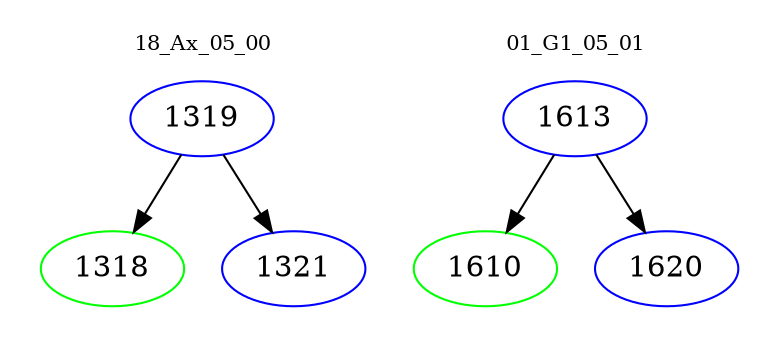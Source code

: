 digraph{
subgraph cluster_0 {
color = white
label = "18_Ax_05_00";
fontsize=10;
T0_1319 [label="1319", color="blue"]
T0_1319 -> T0_1318 [color="black"]
T0_1318 [label="1318", color="green"]
T0_1319 -> T0_1321 [color="black"]
T0_1321 [label="1321", color="blue"]
}
subgraph cluster_1 {
color = white
label = "01_G1_05_01";
fontsize=10;
T1_1613 [label="1613", color="blue"]
T1_1613 -> T1_1610 [color="black"]
T1_1610 [label="1610", color="green"]
T1_1613 -> T1_1620 [color="black"]
T1_1620 [label="1620", color="blue"]
}
}
